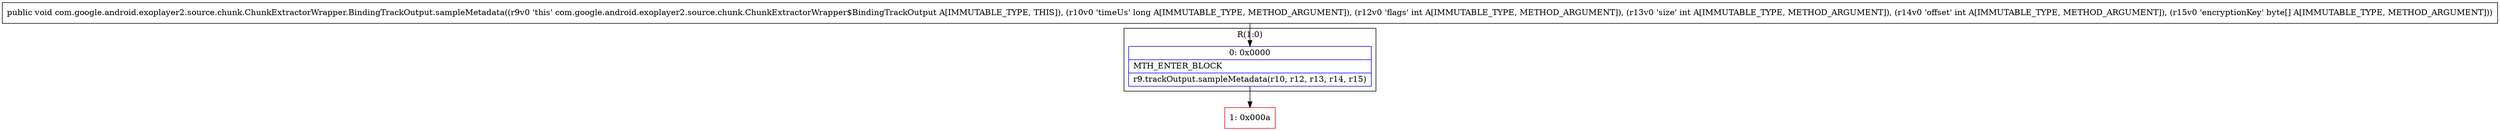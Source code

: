 digraph "CFG forcom.google.android.exoplayer2.source.chunk.ChunkExtractorWrapper.BindingTrackOutput.sampleMetadata(JIII[B)V" {
subgraph cluster_Region_194206491 {
label = "R(1:0)";
node [shape=record,color=blue];
Node_0 [shape=record,label="{0\:\ 0x0000|MTH_ENTER_BLOCK\l|r9.trackOutput.sampleMetadata(r10, r12, r13, r14, r15)\l}"];
}
Node_1 [shape=record,color=red,label="{1\:\ 0x000a}"];
MethodNode[shape=record,label="{public void com.google.android.exoplayer2.source.chunk.ChunkExtractorWrapper.BindingTrackOutput.sampleMetadata((r9v0 'this' com.google.android.exoplayer2.source.chunk.ChunkExtractorWrapper$BindingTrackOutput A[IMMUTABLE_TYPE, THIS]), (r10v0 'timeUs' long A[IMMUTABLE_TYPE, METHOD_ARGUMENT]), (r12v0 'flags' int A[IMMUTABLE_TYPE, METHOD_ARGUMENT]), (r13v0 'size' int A[IMMUTABLE_TYPE, METHOD_ARGUMENT]), (r14v0 'offset' int A[IMMUTABLE_TYPE, METHOD_ARGUMENT]), (r15v0 'encryptionKey' byte[] A[IMMUTABLE_TYPE, METHOD_ARGUMENT])) }"];
MethodNode -> Node_0;
Node_0 -> Node_1;
}

